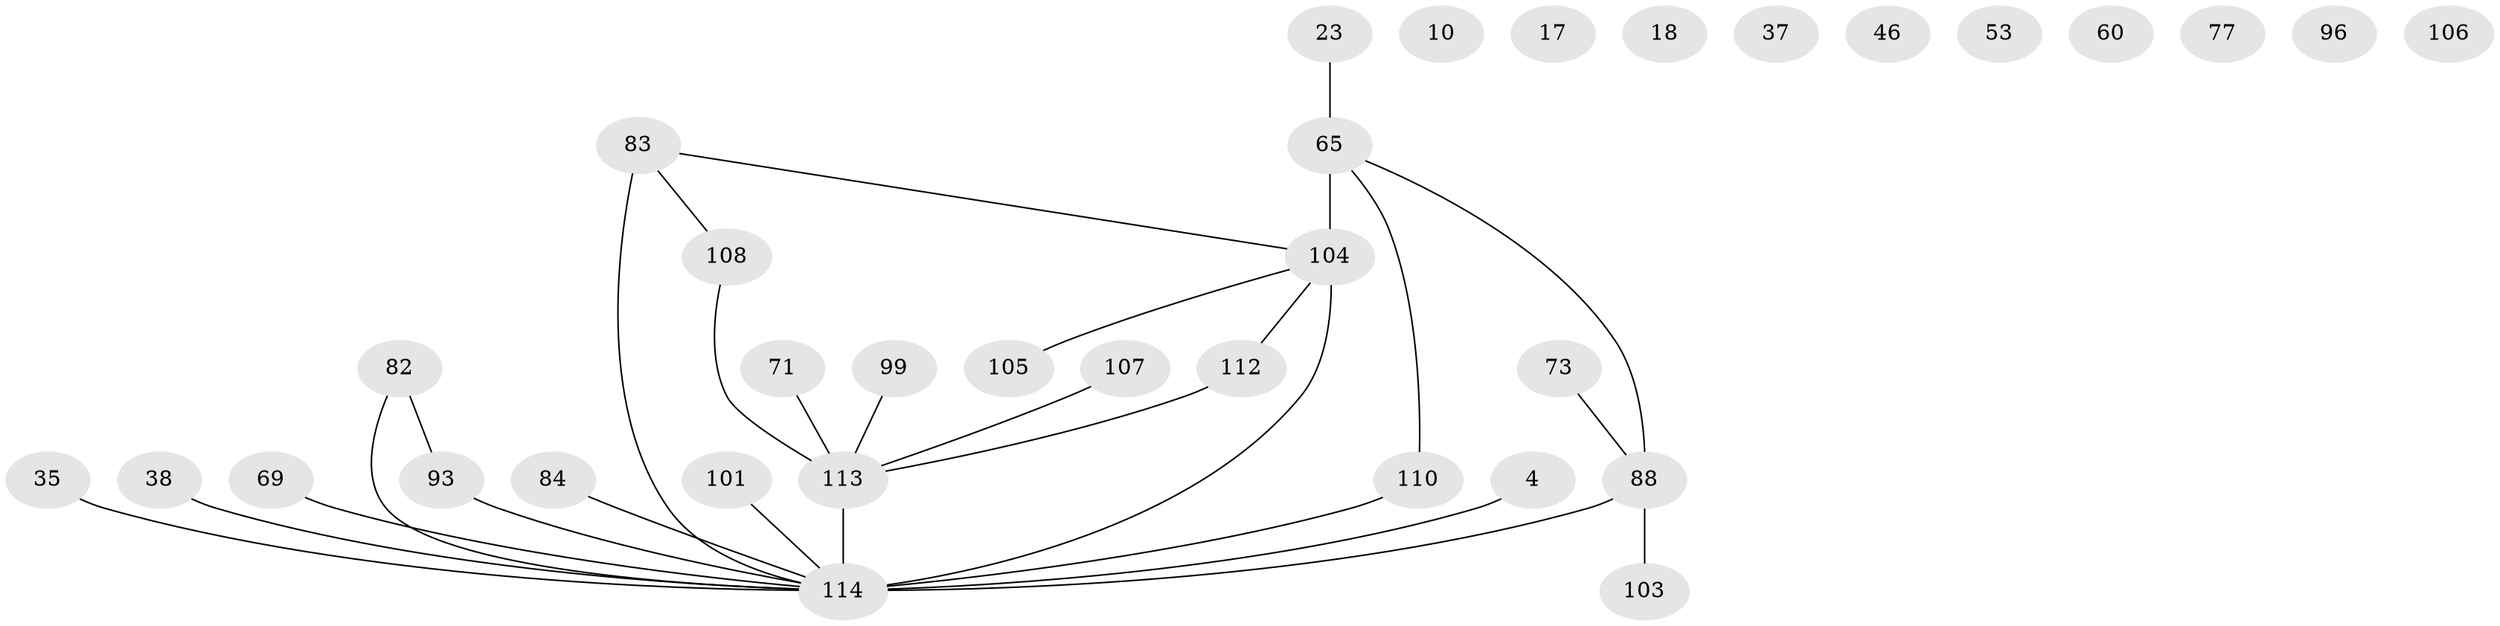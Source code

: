 // original degree distribution, {1: 0.2719298245614035, 4: 0.12280701754385964, 2: 0.2807017543859649, 3: 0.13157894736842105, 0: 0.07017543859649122, 6: 0.03508771929824561, 5: 0.06140350877192982, 7: 0.02631578947368421}
// Generated by graph-tools (version 1.1) at 2025/43/03/04/25 21:43:33]
// undirected, 34 vertices, 29 edges
graph export_dot {
graph [start="1"]
  node [color=gray90,style=filled];
  4;
  10;
  17;
  18;
  23;
  35;
  37;
  38;
  46 [super="+43"];
  53;
  60;
  65 [super="+13"];
  69 [super="+1"];
  71 [super="+66"];
  73;
  77 [super="+39"];
  82;
  83 [super="+14+70"];
  84 [super="+31"];
  88 [super="+74+62"];
  93 [super="+78+26+42+61"];
  96;
  99;
  101;
  103;
  104 [super="+3+27+75+87+102+95"];
  105;
  106;
  107;
  108 [super="+25+86+97"];
  110 [super="+20"];
  112;
  113 [super="+100"];
  114 [super="+76+90+111+94"];
  4 -- 114;
  23 -- 65;
  35 -- 114;
  38 -- 114 [weight=6];
  65 -- 110;
  65 -- 88;
  65 -- 104 [weight=3];
  69 -- 114;
  71 -- 113 [weight=2];
  73 -- 88;
  82 -- 93;
  82 -- 114;
  83 -- 114 [weight=4];
  83 -- 108;
  83 -- 104 [weight=2];
  84 -- 114;
  88 -- 103;
  88 -- 114 [weight=4];
  93 -- 114 [weight=2];
  99 -- 113;
  101 -- 114;
  104 -- 112;
  104 -- 105;
  104 -- 114 [weight=4];
  107 -- 113;
  108 -- 113;
  110 -- 114 [weight=6];
  112 -- 113;
  113 -- 114 [weight=5];
}
